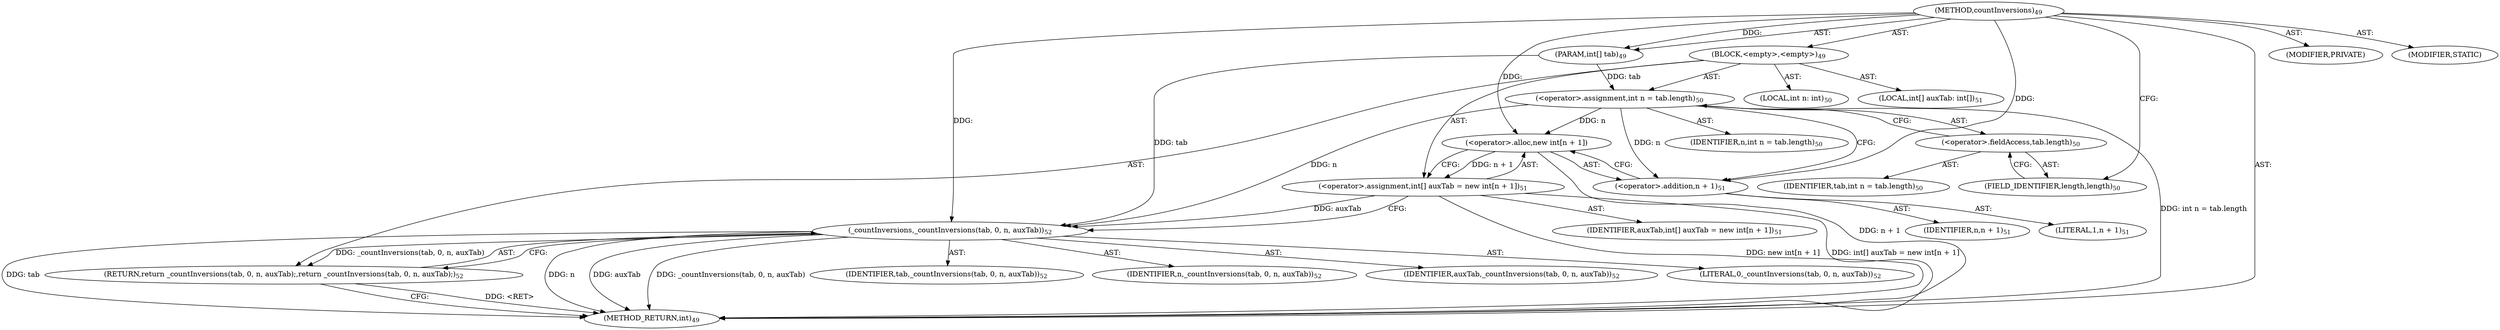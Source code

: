 digraph "countInversions" {  
"213" [label = <(METHOD,countInversions)<SUB>49</SUB>> ]
"214" [label = <(PARAM,int[] tab)<SUB>49</SUB>> ]
"215" [label = <(BLOCK,&lt;empty&gt;,&lt;empty&gt;)<SUB>49</SUB>> ]
"216" [label = <(LOCAL,int n: int)<SUB>50</SUB>> ]
"217" [label = <(&lt;operator&gt;.assignment,int n = tab.length)<SUB>50</SUB>> ]
"218" [label = <(IDENTIFIER,n,int n = tab.length)<SUB>50</SUB>> ]
"219" [label = <(&lt;operator&gt;.fieldAccess,tab.length)<SUB>50</SUB>> ]
"220" [label = <(IDENTIFIER,tab,int n = tab.length)<SUB>50</SUB>> ]
"221" [label = <(FIELD_IDENTIFIER,length,length)<SUB>50</SUB>> ]
"222" [label = <(LOCAL,int[] auxTab: int[])<SUB>51</SUB>> ]
"223" [label = <(&lt;operator&gt;.assignment,int[] auxTab = new int[n + 1])<SUB>51</SUB>> ]
"224" [label = <(IDENTIFIER,auxTab,int[] auxTab = new int[n + 1])<SUB>51</SUB>> ]
"225" [label = <(&lt;operator&gt;.alloc,new int[n + 1])> ]
"226" [label = <(&lt;operator&gt;.addition,n + 1)<SUB>51</SUB>> ]
"227" [label = <(IDENTIFIER,n,n + 1)<SUB>51</SUB>> ]
"228" [label = <(LITERAL,1,n + 1)<SUB>51</SUB>> ]
"229" [label = <(RETURN,return _countInversions(tab, 0, n, auxTab);,return _countInversions(tab, 0, n, auxTab);)<SUB>52</SUB>> ]
"230" [label = <(_countInversions,_countInversions(tab, 0, n, auxTab))<SUB>52</SUB>> ]
"231" [label = <(IDENTIFIER,tab,_countInversions(tab, 0, n, auxTab))<SUB>52</SUB>> ]
"232" [label = <(LITERAL,0,_countInversions(tab, 0, n, auxTab))<SUB>52</SUB>> ]
"233" [label = <(IDENTIFIER,n,_countInversions(tab, 0, n, auxTab))<SUB>52</SUB>> ]
"234" [label = <(IDENTIFIER,auxTab,_countInversions(tab, 0, n, auxTab))<SUB>52</SUB>> ]
"235" [label = <(MODIFIER,PRIVATE)> ]
"236" [label = <(MODIFIER,STATIC)> ]
"237" [label = <(METHOD_RETURN,int)<SUB>49</SUB>> ]
  "213" -> "214"  [ label = "AST: "] 
  "213" -> "215"  [ label = "AST: "] 
  "213" -> "235"  [ label = "AST: "] 
  "213" -> "236"  [ label = "AST: "] 
  "213" -> "237"  [ label = "AST: "] 
  "215" -> "216"  [ label = "AST: "] 
  "215" -> "217"  [ label = "AST: "] 
  "215" -> "222"  [ label = "AST: "] 
  "215" -> "223"  [ label = "AST: "] 
  "215" -> "229"  [ label = "AST: "] 
  "217" -> "218"  [ label = "AST: "] 
  "217" -> "219"  [ label = "AST: "] 
  "219" -> "220"  [ label = "AST: "] 
  "219" -> "221"  [ label = "AST: "] 
  "223" -> "224"  [ label = "AST: "] 
  "223" -> "225"  [ label = "AST: "] 
  "225" -> "226"  [ label = "AST: "] 
  "226" -> "227"  [ label = "AST: "] 
  "226" -> "228"  [ label = "AST: "] 
  "229" -> "230"  [ label = "AST: "] 
  "230" -> "231"  [ label = "AST: "] 
  "230" -> "232"  [ label = "AST: "] 
  "230" -> "233"  [ label = "AST: "] 
  "230" -> "234"  [ label = "AST: "] 
  "217" -> "226"  [ label = "CFG: "] 
  "223" -> "230"  [ label = "CFG: "] 
  "229" -> "237"  [ label = "CFG: "] 
  "219" -> "217"  [ label = "CFG: "] 
  "225" -> "223"  [ label = "CFG: "] 
  "230" -> "229"  [ label = "CFG: "] 
  "221" -> "219"  [ label = "CFG: "] 
  "226" -> "225"  [ label = "CFG: "] 
  "213" -> "221"  [ label = "CFG: "] 
  "229" -> "237"  [ label = "DDG: &lt;RET&gt;"] 
  "217" -> "237"  [ label = "DDG: int n = tab.length"] 
  "225" -> "237"  [ label = "DDG: n + 1"] 
  "223" -> "237"  [ label = "DDG: new int[n + 1]"] 
  "223" -> "237"  [ label = "DDG: int[] auxTab = new int[n + 1]"] 
  "230" -> "237"  [ label = "DDG: tab"] 
  "230" -> "237"  [ label = "DDG: n"] 
  "230" -> "237"  [ label = "DDG: auxTab"] 
  "230" -> "237"  [ label = "DDG: _countInversions(tab, 0, n, auxTab)"] 
  "213" -> "214"  [ label = "DDG: "] 
  "214" -> "217"  [ label = "DDG: tab"] 
  "225" -> "223"  [ label = "DDG: n + 1"] 
  "230" -> "229"  [ label = "DDG: _countInversions(tab, 0, n, auxTab)"] 
  "217" -> "225"  [ label = "DDG: n"] 
  "213" -> "225"  [ label = "DDG: "] 
  "214" -> "230"  [ label = "DDG: tab"] 
  "213" -> "230"  [ label = "DDG: "] 
  "217" -> "230"  [ label = "DDG: n"] 
  "223" -> "230"  [ label = "DDG: auxTab"] 
  "217" -> "226"  [ label = "DDG: n"] 
  "213" -> "226"  [ label = "DDG: "] 
}
